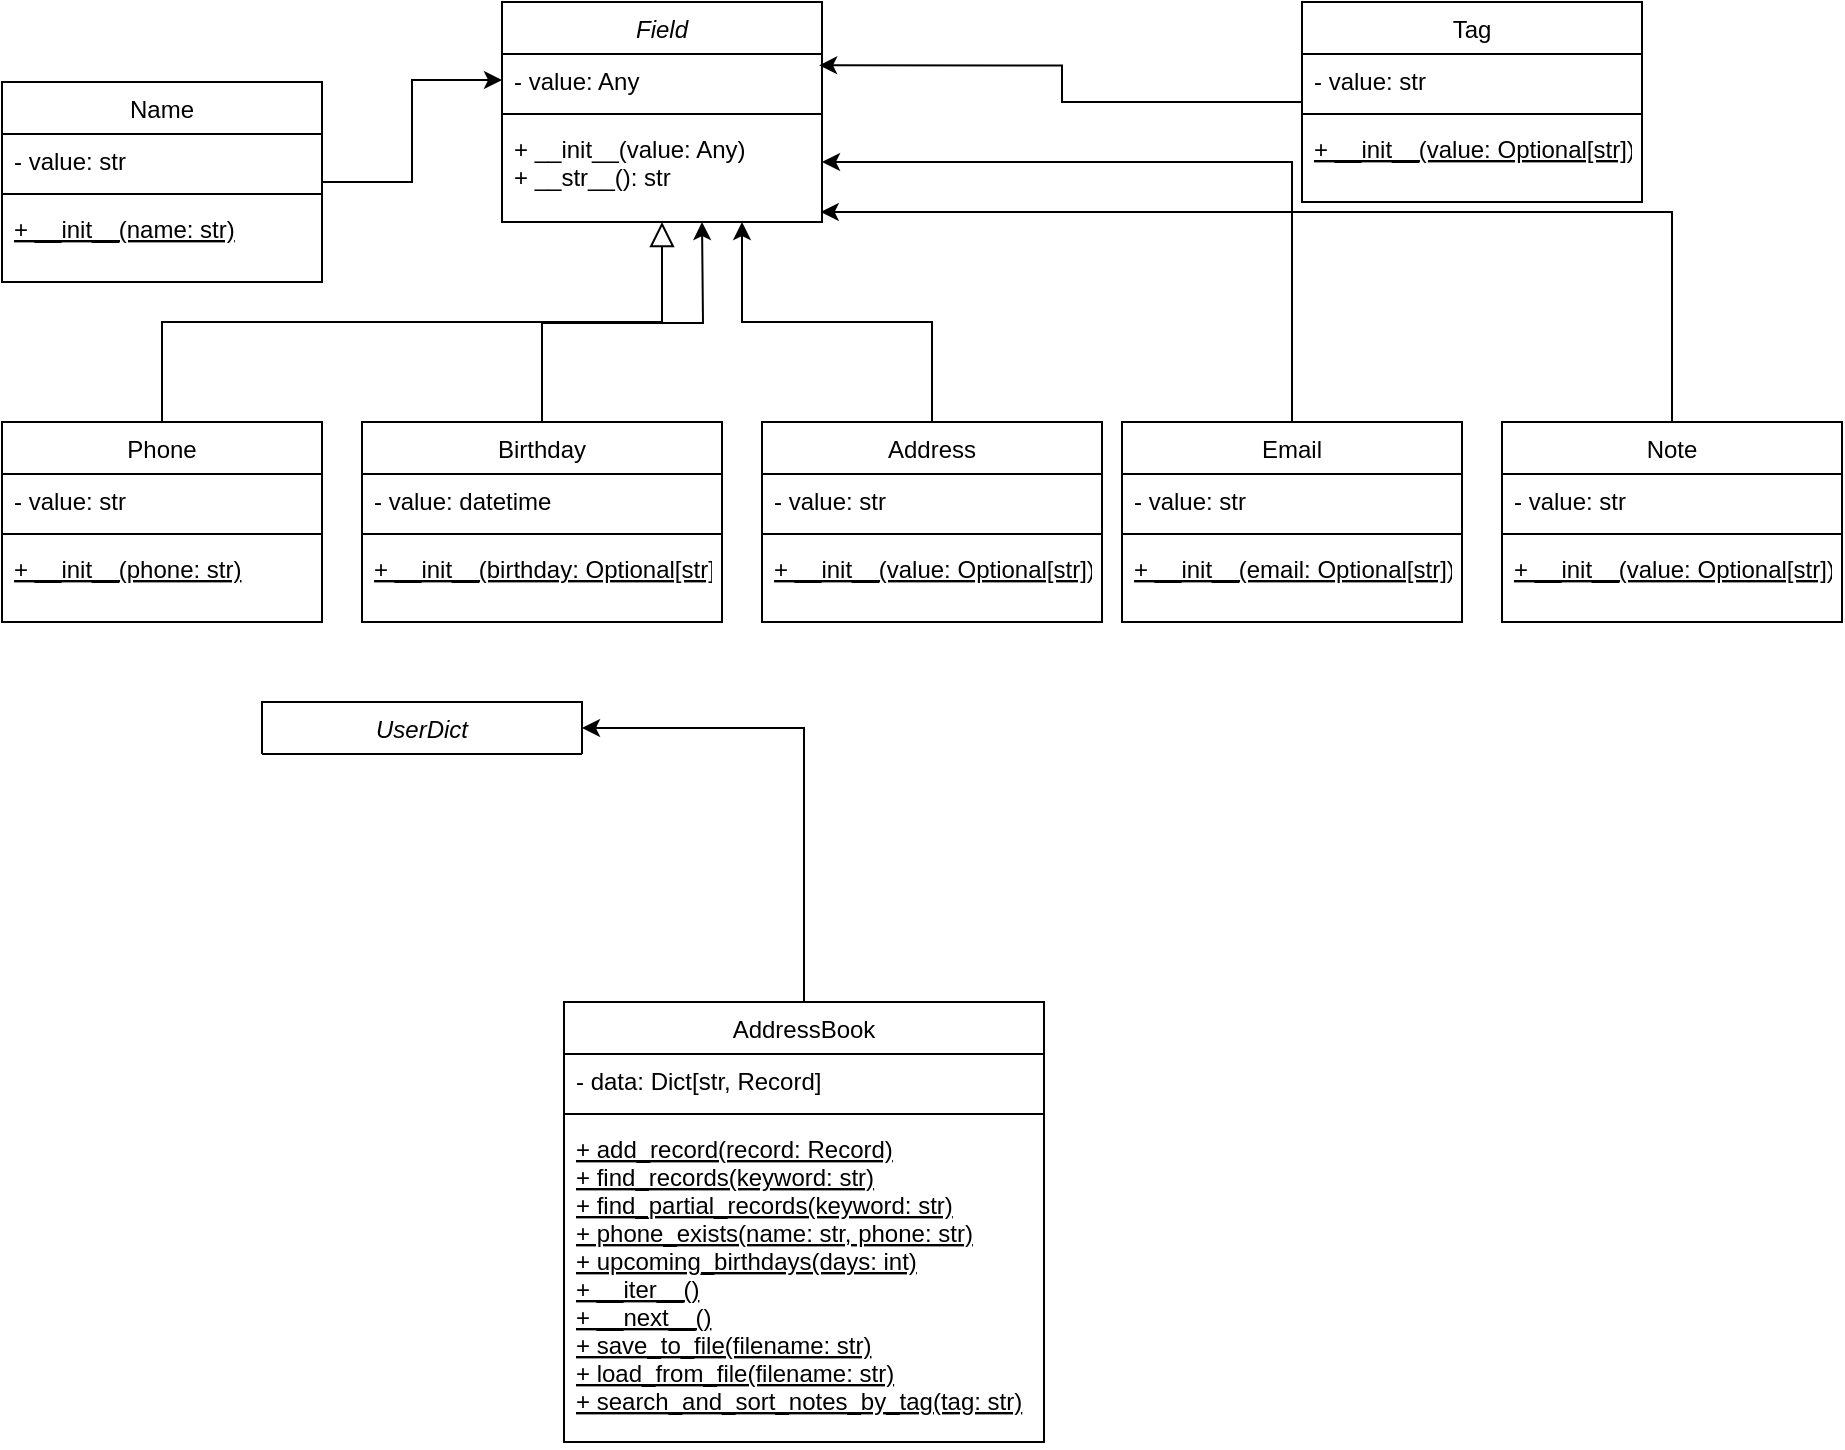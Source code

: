 <mxfile version="24.0.7" type="github">
  <diagram id="C5RBs43oDa-KdzZeNtuy" name="Page-1">
    <mxGraphModel dx="984" dy="920" grid="1" gridSize="10" guides="1" tooltips="1" connect="1" arrows="1" fold="1" page="1" pageScale="1" pageWidth="827" pageHeight="1169" math="0" shadow="0">
      <root>
        <mxCell id="WIyWlLk6GJQsqaUBKTNV-0" />
        <mxCell id="WIyWlLk6GJQsqaUBKTNV-1" parent="WIyWlLk6GJQsqaUBKTNV-0" />
        <mxCell id="zkfFHV4jXpPFQw0GAbJ--0" value="Field" style="swimlane;fontStyle=2;align=center;verticalAlign=top;childLayout=stackLayout;horizontal=1;startSize=26;horizontalStack=0;resizeParent=1;resizeLast=0;collapsible=1;marginBottom=0;rounded=0;shadow=0;strokeWidth=1;" parent="WIyWlLk6GJQsqaUBKTNV-1" vertex="1">
          <mxGeometry x="250" y="10" width="160" height="110" as="geometry">
            <mxRectangle x="230" y="140" width="160" height="26" as="alternateBounds" />
          </mxGeometry>
        </mxCell>
        <mxCell id="zkfFHV4jXpPFQw0GAbJ--1" value="- value: Any" style="text;align=left;verticalAlign=top;spacingLeft=4;spacingRight=4;overflow=hidden;rotatable=0;points=[[0,0.5],[1,0.5]];portConstraint=eastwest;" parent="zkfFHV4jXpPFQw0GAbJ--0" vertex="1">
          <mxGeometry y="26" width="160" height="26" as="geometry" />
        </mxCell>
        <mxCell id="zkfFHV4jXpPFQw0GAbJ--4" value="" style="line;html=1;strokeWidth=1;align=left;verticalAlign=middle;spacingTop=-1;spacingLeft=3;spacingRight=3;rotatable=0;labelPosition=right;points=[];portConstraint=eastwest;" parent="zkfFHV4jXpPFQw0GAbJ--0" vertex="1">
          <mxGeometry y="52" width="160" height="8" as="geometry" />
        </mxCell>
        <mxCell id="zkfFHV4jXpPFQw0GAbJ--5" value="+ __init__(value: Any)&#xa;+ __str__(): str&#xa;" style="text;align=left;verticalAlign=top;spacingLeft=4;spacingRight=4;overflow=hidden;rotatable=0;points=[[0,0.5],[1,0.5]];portConstraint=eastwest;" parent="zkfFHV4jXpPFQw0GAbJ--0" vertex="1">
          <mxGeometry y="60" width="160" height="40" as="geometry" />
        </mxCell>
        <mxCell id="zkfFHV4jXpPFQw0GAbJ--6" value="Phone" style="swimlane;fontStyle=0;align=center;verticalAlign=top;childLayout=stackLayout;horizontal=1;startSize=26;horizontalStack=0;resizeParent=1;resizeLast=0;collapsible=1;marginBottom=0;rounded=0;shadow=0;strokeWidth=1;" parent="WIyWlLk6GJQsqaUBKTNV-1" vertex="1">
          <mxGeometry y="220" width="160" height="100" as="geometry">
            <mxRectangle x="30" y="310" width="160" height="26" as="alternateBounds" />
          </mxGeometry>
        </mxCell>
        <mxCell id="zkfFHV4jXpPFQw0GAbJ--7" value="- value: str  " style="text;align=left;verticalAlign=top;spacingLeft=4;spacingRight=4;overflow=hidden;rotatable=0;points=[[0,0.5],[1,0.5]];portConstraint=eastwest;" parent="zkfFHV4jXpPFQw0GAbJ--6" vertex="1">
          <mxGeometry y="26" width="160" height="26" as="geometry" />
        </mxCell>
        <mxCell id="zkfFHV4jXpPFQw0GAbJ--9" value="" style="line;html=1;strokeWidth=1;align=left;verticalAlign=middle;spacingTop=-1;spacingLeft=3;spacingRight=3;rotatable=0;labelPosition=right;points=[];portConstraint=eastwest;" parent="zkfFHV4jXpPFQw0GAbJ--6" vertex="1">
          <mxGeometry y="52" width="160" height="8" as="geometry" />
        </mxCell>
        <mxCell id="zkfFHV4jXpPFQw0GAbJ--10" value="+ __init__(phone: str)" style="text;align=left;verticalAlign=top;spacingLeft=4;spacingRight=4;overflow=hidden;rotatable=0;points=[[0,0.5],[1,0.5]];portConstraint=eastwest;fontStyle=4" parent="zkfFHV4jXpPFQw0GAbJ--6" vertex="1">
          <mxGeometry y="60" width="160" height="26" as="geometry" />
        </mxCell>
        <mxCell id="zkfFHV4jXpPFQw0GAbJ--12" value="" style="endArrow=block;endSize=10;endFill=0;shadow=0;strokeWidth=1;rounded=0;curved=0;edgeStyle=elbowEdgeStyle;elbow=vertical;" parent="WIyWlLk6GJQsqaUBKTNV-1" source="zkfFHV4jXpPFQw0GAbJ--6" target="zkfFHV4jXpPFQw0GAbJ--0" edge="1">
          <mxGeometry width="160" relative="1" as="geometry">
            <mxPoint x="200" y="203" as="sourcePoint" />
            <mxPoint x="200" y="203" as="targetPoint" />
          </mxGeometry>
        </mxCell>
        <mxCell id="vkzEuINQpoHEde_y479t-25" style="edgeStyle=orthogonalEdgeStyle;rounded=0;orthogonalLoop=1;jettySize=auto;html=1;entryX=0.75;entryY=1;entryDx=0;entryDy=0;" edge="1" parent="WIyWlLk6GJQsqaUBKTNV-1" source="vkzEuINQpoHEde_y479t-10" target="zkfFHV4jXpPFQw0GAbJ--0">
          <mxGeometry relative="1" as="geometry" />
        </mxCell>
        <mxCell id="vkzEuINQpoHEde_y479t-10" value="Address" style="swimlane;fontStyle=0;align=center;verticalAlign=top;childLayout=stackLayout;horizontal=1;startSize=26;horizontalStack=0;resizeParent=1;resizeLast=0;collapsible=1;marginBottom=0;rounded=0;shadow=0;strokeWidth=1;" vertex="1" parent="WIyWlLk6GJQsqaUBKTNV-1">
          <mxGeometry x="380" y="220" width="170" height="100" as="geometry">
            <mxRectangle x="30" y="310" width="160" height="26" as="alternateBounds" />
          </mxGeometry>
        </mxCell>
        <mxCell id="vkzEuINQpoHEde_y479t-11" value="- value: str  " style="text;align=left;verticalAlign=top;spacingLeft=4;spacingRight=4;overflow=hidden;rotatable=0;points=[[0,0.5],[1,0.5]];portConstraint=eastwest;" vertex="1" parent="vkzEuINQpoHEde_y479t-10">
          <mxGeometry y="26" width="170" height="26" as="geometry" />
        </mxCell>
        <mxCell id="vkzEuINQpoHEde_y479t-12" value="" style="line;html=1;strokeWidth=1;align=left;verticalAlign=middle;spacingTop=-1;spacingLeft=3;spacingRight=3;rotatable=0;labelPosition=right;points=[];portConstraint=eastwest;" vertex="1" parent="vkzEuINQpoHEde_y479t-10">
          <mxGeometry y="52" width="170" height="8" as="geometry" />
        </mxCell>
        <mxCell id="vkzEuINQpoHEde_y479t-13" value="+ __init__(value: Optional[str])" style="text;align=left;verticalAlign=top;spacingLeft=4;spacingRight=4;overflow=hidden;rotatable=0;points=[[0,0.5],[1,0.5]];portConstraint=eastwest;fontStyle=4" vertex="1" parent="vkzEuINQpoHEde_y479t-10">
          <mxGeometry y="60" width="170" height="26" as="geometry" />
        </mxCell>
        <mxCell id="vkzEuINQpoHEde_y479t-26" style="edgeStyle=orthogonalEdgeStyle;rounded=0;orthogonalLoop=1;jettySize=auto;html=1;" edge="1" parent="WIyWlLk6GJQsqaUBKTNV-1" source="vkzEuINQpoHEde_y479t-14" target="zkfFHV4jXpPFQw0GAbJ--5">
          <mxGeometry relative="1" as="geometry" />
        </mxCell>
        <mxCell id="vkzEuINQpoHEde_y479t-14" value="Email" style="swimlane;fontStyle=0;align=center;verticalAlign=top;childLayout=stackLayout;horizontal=1;startSize=26;horizontalStack=0;resizeParent=1;resizeLast=0;collapsible=1;marginBottom=0;rounded=0;shadow=0;strokeWidth=1;" vertex="1" parent="WIyWlLk6GJQsqaUBKTNV-1">
          <mxGeometry x="560" y="220" width="170" height="100" as="geometry">
            <mxRectangle x="30" y="310" width="160" height="26" as="alternateBounds" />
          </mxGeometry>
        </mxCell>
        <mxCell id="vkzEuINQpoHEde_y479t-15" value="- value: str  " style="text;align=left;verticalAlign=top;spacingLeft=4;spacingRight=4;overflow=hidden;rotatable=0;points=[[0,0.5],[1,0.5]];portConstraint=eastwest;" vertex="1" parent="vkzEuINQpoHEde_y479t-14">
          <mxGeometry y="26" width="170" height="26" as="geometry" />
        </mxCell>
        <mxCell id="vkzEuINQpoHEde_y479t-16" value="" style="line;html=1;strokeWidth=1;align=left;verticalAlign=middle;spacingTop=-1;spacingLeft=3;spacingRight=3;rotatable=0;labelPosition=right;points=[];portConstraint=eastwest;" vertex="1" parent="vkzEuINQpoHEde_y479t-14">
          <mxGeometry y="52" width="170" height="8" as="geometry" />
        </mxCell>
        <mxCell id="vkzEuINQpoHEde_y479t-17" value="+ __init__(email: Optional[str])" style="text;align=left;verticalAlign=top;spacingLeft=4;spacingRight=4;overflow=hidden;rotatable=0;points=[[0,0.5],[1,0.5]];portConstraint=eastwest;fontStyle=4" vertex="1" parent="vkzEuINQpoHEde_y479t-14">
          <mxGeometry y="60" width="170" height="26" as="geometry" />
        </mxCell>
        <mxCell id="vkzEuINQpoHEde_y479t-24" style="edgeStyle=orthogonalEdgeStyle;rounded=0;orthogonalLoop=1;jettySize=auto;html=1;" edge="1" parent="WIyWlLk6GJQsqaUBKTNV-1" source="vkzEuINQpoHEde_y479t-19">
          <mxGeometry relative="1" as="geometry">
            <mxPoint x="350" y="120" as="targetPoint" />
          </mxGeometry>
        </mxCell>
        <mxCell id="vkzEuINQpoHEde_y479t-19" value="Birthday" style="swimlane;fontStyle=0;align=center;verticalAlign=top;childLayout=stackLayout;horizontal=1;startSize=26;horizontalStack=0;resizeParent=1;resizeLast=0;collapsible=1;marginBottom=0;rounded=0;shadow=0;strokeWidth=1;" vertex="1" parent="WIyWlLk6GJQsqaUBKTNV-1">
          <mxGeometry x="180" y="220" width="180" height="100" as="geometry">
            <mxRectangle x="30" y="310" width="160" height="26" as="alternateBounds" />
          </mxGeometry>
        </mxCell>
        <mxCell id="vkzEuINQpoHEde_y479t-20" value="- value: datetime" style="text;align=left;verticalAlign=top;spacingLeft=4;spacingRight=4;overflow=hidden;rotatable=0;points=[[0,0.5],[1,0.5]];portConstraint=eastwest;" vertex="1" parent="vkzEuINQpoHEde_y479t-19">
          <mxGeometry y="26" width="180" height="26" as="geometry" />
        </mxCell>
        <mxCell id="vkzEuINQpoHEde_y479t-21" value="" style="line;html=1;strokeWidth=1;align=left;verticalAlign=middle;spacingTop=-1;spacingLeft=3;spacingRight=3;rotatable=0;labelPosition=right;points=[];portConstraint=eastwest;" vertex="1" parent="vkzEuINQpoHEde_y479t-19">
          <mxGeometry y="52" width="180" height="8" as="geometry" />
        </mxCell>
        <mxCell id="vkzEuINQpoHEde_y479t-22" value="+ __init__(birthday: Optional[str])" style="text;align=left;verticalAlign=top;spacingLeft=4;spacingRight=4;overflow=hidden;rotatable=0;points=[[0,0.5],[1,0.5]];portConstraint=eastwest;fontStyle=4" vertex="1" parent="vkzEuINQpoHEde_y479t-19">
          <mxGeometry y="60" width="180" height="40" as="geometry" />
        </mxCell>
        <mxCell id="vkzEuINQpoHEde_y479t-27" value="Tag" style="swimlane;fontStyle=0;align=center;verticalAlign=top;childLayout=stackLayout;horizontal=1;startSize=26;horizontalStack=0;resizeParent=1;resizeLast=0;collapsible=1;marginBottom=0;rounded=0;shadow=0;strokeWidth=1;" vertex="1" parent="WIyWlLk6GJQsqaUBKTNV-1">
          <mxGeometry x="650" y="10" width="170" height="100" as="geometry">
            <mxRectangle x="30" y="310" width="160" height="26" as="alternateBounds" />
          </mxGeometry>
        </mxCell>
        <mxCell id="vkzEuINQpoHEde_y479t-28" value="- value: str  " style="text;align=left;verticalAlign=top;spacingLeft=4;spacingRight=4;overflow=hidden;rotatable=0;points=[[0,0.5],[1,0.5]];portConstraint=eastwest;" vertex="1" parent="vkzEuINQpoHEde_y479t-27">
          <mxGeometry y="26" width="170" height="26" as="geometry" />
        </mxCell>
        <mxCell id="vkzEuINQpoHEde_y479t-29" value="" style="line;html=1;strokeWidth=1;align=left;verticalAlign=middle;spacingTop=-1;spacingLeft=3;spacingRight=3;rotatable=0;labelPosition=right;points=[];portConstraint=eastwest;" vertex="1" parent="vkzEuINQpoHEde_y479t-27">
          <mxGeometry y="52" width="170" height="8" as="geometry" />
        </mxCell>
        <mxCell id="vkzEuINQpoHEde_y479t-30" value="+ __init__(value: Optional[str]) " style="text;align=left;verticalAlign=top;spacingLeft=4;spacingRight=4;overflow=hidden;rotatable=0;points=[[0,0.5],[1,0.5]];portConstraint=eastwest;fontStyle=4" vertex="1" parent="vkzEuINQpoHEde_y479t-27">
          <mxGeometry y="60" width="170" height="26" as="geometry" />
        </mxCell>
        <mxCell id="vkzEuINQpoHEde_y479t-37" style="edgeStyle=orthogonalEdgeStyle;rounded=0;orthogonalLoop=1;jettySize=auto;html=1;entryX=0;entryY=0.5;entryDx=0;entryDy=0;" edge="1" parent="WIyWlLk6GJQsqaUBKTNV-1" source="vkzEuINQpoHEde_y479t-31" target="zkfFHV4jXpPFQw0GAbJ--1">
          <mxGeometry relative="1" as="geometry" />
        </mxCell>
        <mxCell id="vkzEuINQpoHEde_y479t-31" value="Name" style="swimlane;fontStyle=0;align=center;verticalAlign=top;childLayout=stackLayout;horizontal=1;startSize=26;horizontalStack=0;resizeParent=1;resizeLast=0;collapsible=1;marginBottom=0;rounded=0;shadow=0;strokeWidth=1;" vertex="1" parent="WIyWlLk6GJQsqaUBKTNV-1">
          <mxGeometry y="50" width="160" height="100" as="geometry">
            <mxRectangle x="30" y="310" width="160" height="26" as="alternateBounds" />
          </mxGeometry>
        </mxCell>
        <mxCell id="vkzEuINQpoHEde_y479t-32" value="- value: str  " style="text;align=left;verticalAlign=top;spacingLeft=4;spacingRight=4;overflow=hidden;rotatable=0;points=[[0,0.5],[1,0.5]];portConstraint=eastwest;" vertex="1" parent="vkzEuINQpoHEde_y479t-31">
          <mxGeometry y="26" width="160" height="26" as="geometry" />
        </mxCell>
        <mxCell id="vkzEuINQpoHEde_y479t-33" value="" style="line;html=1;strokeWidth=1;align=left;verticalAlign=middle;spacingTop=-1;spacingLeft=3;spacingRight=3;rotatable=0;labelPosition=right;points=[];portConstraint=eastwest;" vertex="1" parent="vkzEuINQpoHEde_y479t-31">
          <mxGeometry y="52" width="160" height="8" as="geometry" />
        </mxCell>
        <mxCell id="vkzEuINQpoHEde_y479t-34" value="+ __init__(name: str)" style="text;align=left;verticalAlign=top;spacingLeft=4;spacingRight=4;overflow=hidden;rotatable=0;points=[[0,0.5],[1,0.5]];portConstraint=eastwest;fontStyle=4" vertex="1" parent="vkzEuINQpoHEde_y479t-31">
          <mxGeometry y="60" width="160" height="26" as="geometry" />
        </mxCell>
        <mxCell id="vkzEuINQpoHEde_y479t-36" style="edgeStyle=orthogonalEdgeStyle;rounded=0;orthogonalLoop=1;jettySize=auto;html=1;entryX=0.991;entryY=0.218;entryDx=0;entryDy=0;entryPerimeter=0;" edge="1" parent="WIyWlLk6GJQsqaUBKTNV-1" source="vkzEuINQpoHEde_y479t-27" target="zkfFHV4jXpPFQw0GAbJ--1">
          <mxGeometry relative="1" as="geometry" />
        </mxCell>
        <mxCell id="vkzEuINQpoHEde_y479t-38" value="Note" style="swimlane;fontStyle=0;align=center;verticalAlign=top;childLayout=stackLayout;horizontal=1;startSize=26;horizontalStack=0;resizeParent=1;resizeLast=0;collapsible=1;marginBottom=0;rounded=0;shadow=0;strokeWidth=1;" vertex="1" parent="WIyWlLk6GJQsqaUBKTNV-1">
          <mxGeometry x="750" y="220" width="170" height="100" as="geometry">
            <mxRectangle x="30" y="310" width="160" height="26" as="alternateBounds" />
          </mxGeometry>
        </mxCell>
        <mxCell id="vkzEuINQpoHEde_y479t-39" value="- value: str  " style="text;align=left;verticalAlign=top;spacingLeft=4;spacingRight=4;overflow=hidden;rotatable=0;points=[[0,0.5],[1,0.5]];portConstraint=eastwest;" vertex="1" parent="vkzEuINQpoHEde_y479t-38">
          <mxGeometry y="26" width="170" height="26" as="geometry" />
        </mxCell>
        <mxCell id="vkzEuINQpoHEde_y479t-40" value="" style="line;html=1;strokeWidth=1;align=left;verticalAlign=middle;spacingTop=-1;spacingLeft=3;spacingRight=3;rotatable=0;labelPosition=right;points=[];portConstraint=eastwest;" vertex="1" parent="vkzEuINQpoHEde_y479t-38">
          <mxGeometry y="52" width="170" height="8" as="geometry" />
        </mxCell>
        <mxCell id="vkzEuINQpoHEde_y479t-41" value="+ __init__(value: Optional[str]) " style="text;align=left;verticalAlign=top;spacingLeft=4;spacingRight=4;overflow=hidden;rotatable=0;points=[[0,0.5],[1,0.5]];portConstraint=eastwest;fontStyle=4" vertex="1" parent="vkzEuINQpoHEde_y479t-38">
          <mxGeometry y="60" width="170" height="26" as="geometry" />
        </mxCell>
        <mxCell id="vkzEuINQpoHEde_y479t-42" style="edgeStyle=orthogonalEdgeStyle;rounded=0;orthogonalLoop=1;jettySize=auto;html=1;entryX=0.996;entryY=1.125;entryDx=0;entryDy=0;entryPerimeter=0;" edge="1" parent="WIyWlLk6GJQsqaUBKTNV-1" source="vkzEuINQpoHEde_y479t-38" target="zkfFHV4jXpPFQw0GAbJ--5">
          <mxGeometry relative="1" as="geometry" />
        </mxCell>
        <mxCell id="vkzEuINQpoHEde_y479t-43" value="UserDict" style="swimlane;fontStyle=2;align=center;verticalAlign=top;childLayout=stackLayout;horizontal=1;startSize=26;horizontalStack=0;resizeParent=1;resizeLast=0;collapsible=1;marginBottom=0;rounded=0;shadow=0;strokeWidth=1;" vertex="1" collapsed="1" parent="WIyWlLk6GJQsqaUBKTNV-1">
          <mxGeometry x="130" y="360" width="160" height="26" as="geometry">
            <mxRectangle x="130" y="360" width="160" height="110" as="alternateBounds" />
          </mxGeometry>
        </mxCell>
        <mxCell id="vkzEuINQpoHEde_y479t-45" value="" style="line;html=1;strokeWidth=1;align=left;verticalAlign=middle;spacingTop=-1;spacingLeft=3;spacingRight=3;rotatable=0;labelPosition=right;points=[];portConstraint=eastwest;" vertex="1" parent="vkzEuINQpoHEde_y479t-43">
          <mxGeometry y="26" width="160" height="74" as="geometry" />
        </mxCell>
        <mxCell id="vkzEuINQpoHEde_y479t-52" style="edgeStyle=orthogonalEdgeStyle;rounded=0;orthogonalLoop=1;jettySize=auto;html=1;entryX=1;entryY=0.5;entryDx=0;entryDy=0;" edge="1" parent="WIyWlLk6GJQsqaUBKTNV-1" source="vkzEuINQpoHEde_y479t-48" target="vkzEuINQpoHEde_y479t-43">
          <mxGeometry relative="1" as="geometry" />
        </mxCell>
        <mxCell id="vkzEuINQpoHEde_y479t-48" value="AddressBook                  " style="swimlane;fontStyle=0;align=center;verticalAlign=top;childLayout=stackLayout;horizontal=1;startSize=26;horizontalStack=0;resizeParent=1;resizeLast=0;collapsible=1;marginBottom=0;rounded=0;shadow=0;strokeWidth=1;" vertex="1" parent="WIyWlLk6GJQsqaUBKTNV-1">
          <mxGeometry x="281" y="510" width="240" height="220" as="geometry">
            <mxRectangle x="30" y="310" width="160" height="26" as="alternateBounds" />
          </mxGeometry>
        </mxCell>
        <mxCell id="vkzEuINQpoHEde_y479t-49" value="- data: Dict[str, Record]  " style="text;align=left;verticalAlign=top;spacingLeft=4;spacingRight=4;overflow=hidden;rotatable=0;points=[[0,0.5],[1,0.5]];portConstraint=eastwest;" vertex="1" parent="vkzEuINQpoHEde_y479t-48">
          <mxGeometry y="26" width="240" height="26" as="geometry" />
        </mxCell>
        <mxCell id="vkzEuINQpoHEde_y479t-50" value="" style="line;html=1;strokeWidth=1;align=left;verticalAlign=middle;spacingTop=-1;spacingLeft=3;spacingRight=3;rotatable=0;labelPosition=right;points=[];portConstraint=eastwest;" vertex="1" parent="vkzEuINQpoHEde_y479t-48">
          <mxGeometry y="52" width="240" height="8" as="geometry" />
        </mxCell>
        <mxCell id="vkzEuINQpoHEde_y479t-51" value="+ add_record(record: Record)&#xa;+ find_records(keyword: str)&#xa; + find_partial_records(keyword: str)&#xa;+ phone_exists(name: str, phone: str)&#xa;+ upcoming_birthdays(days: int)&#xa;+ __iter__()&#xa;+ __next__()&#xa;+ save_to_file(filename: str)&#xa;+ load_from_file(filename: str)&#xa;+ search_and_sort_notes_by_tag(tag: str)&#xa;&#xa;&#xa;&#xa;&#xa;&#xa;&#xa;&#xa;" style="text;align=left;verticalAlign=top;spacingLeft=4;spacingRight=4;overflow=hidden;rotatable=0;points=[[0,0.5],[1,0.5]];portConstraint=eastwest;fontStyle=4" vertex="1" parent="vkzEuINQpoHEde_y479t-48">
          <mxGeometry y="60" width="240" height="160" as="geometry" />
        </mxCell>
      </root>
    </mxGraphModel>
  </diagram>
</mxfile>
